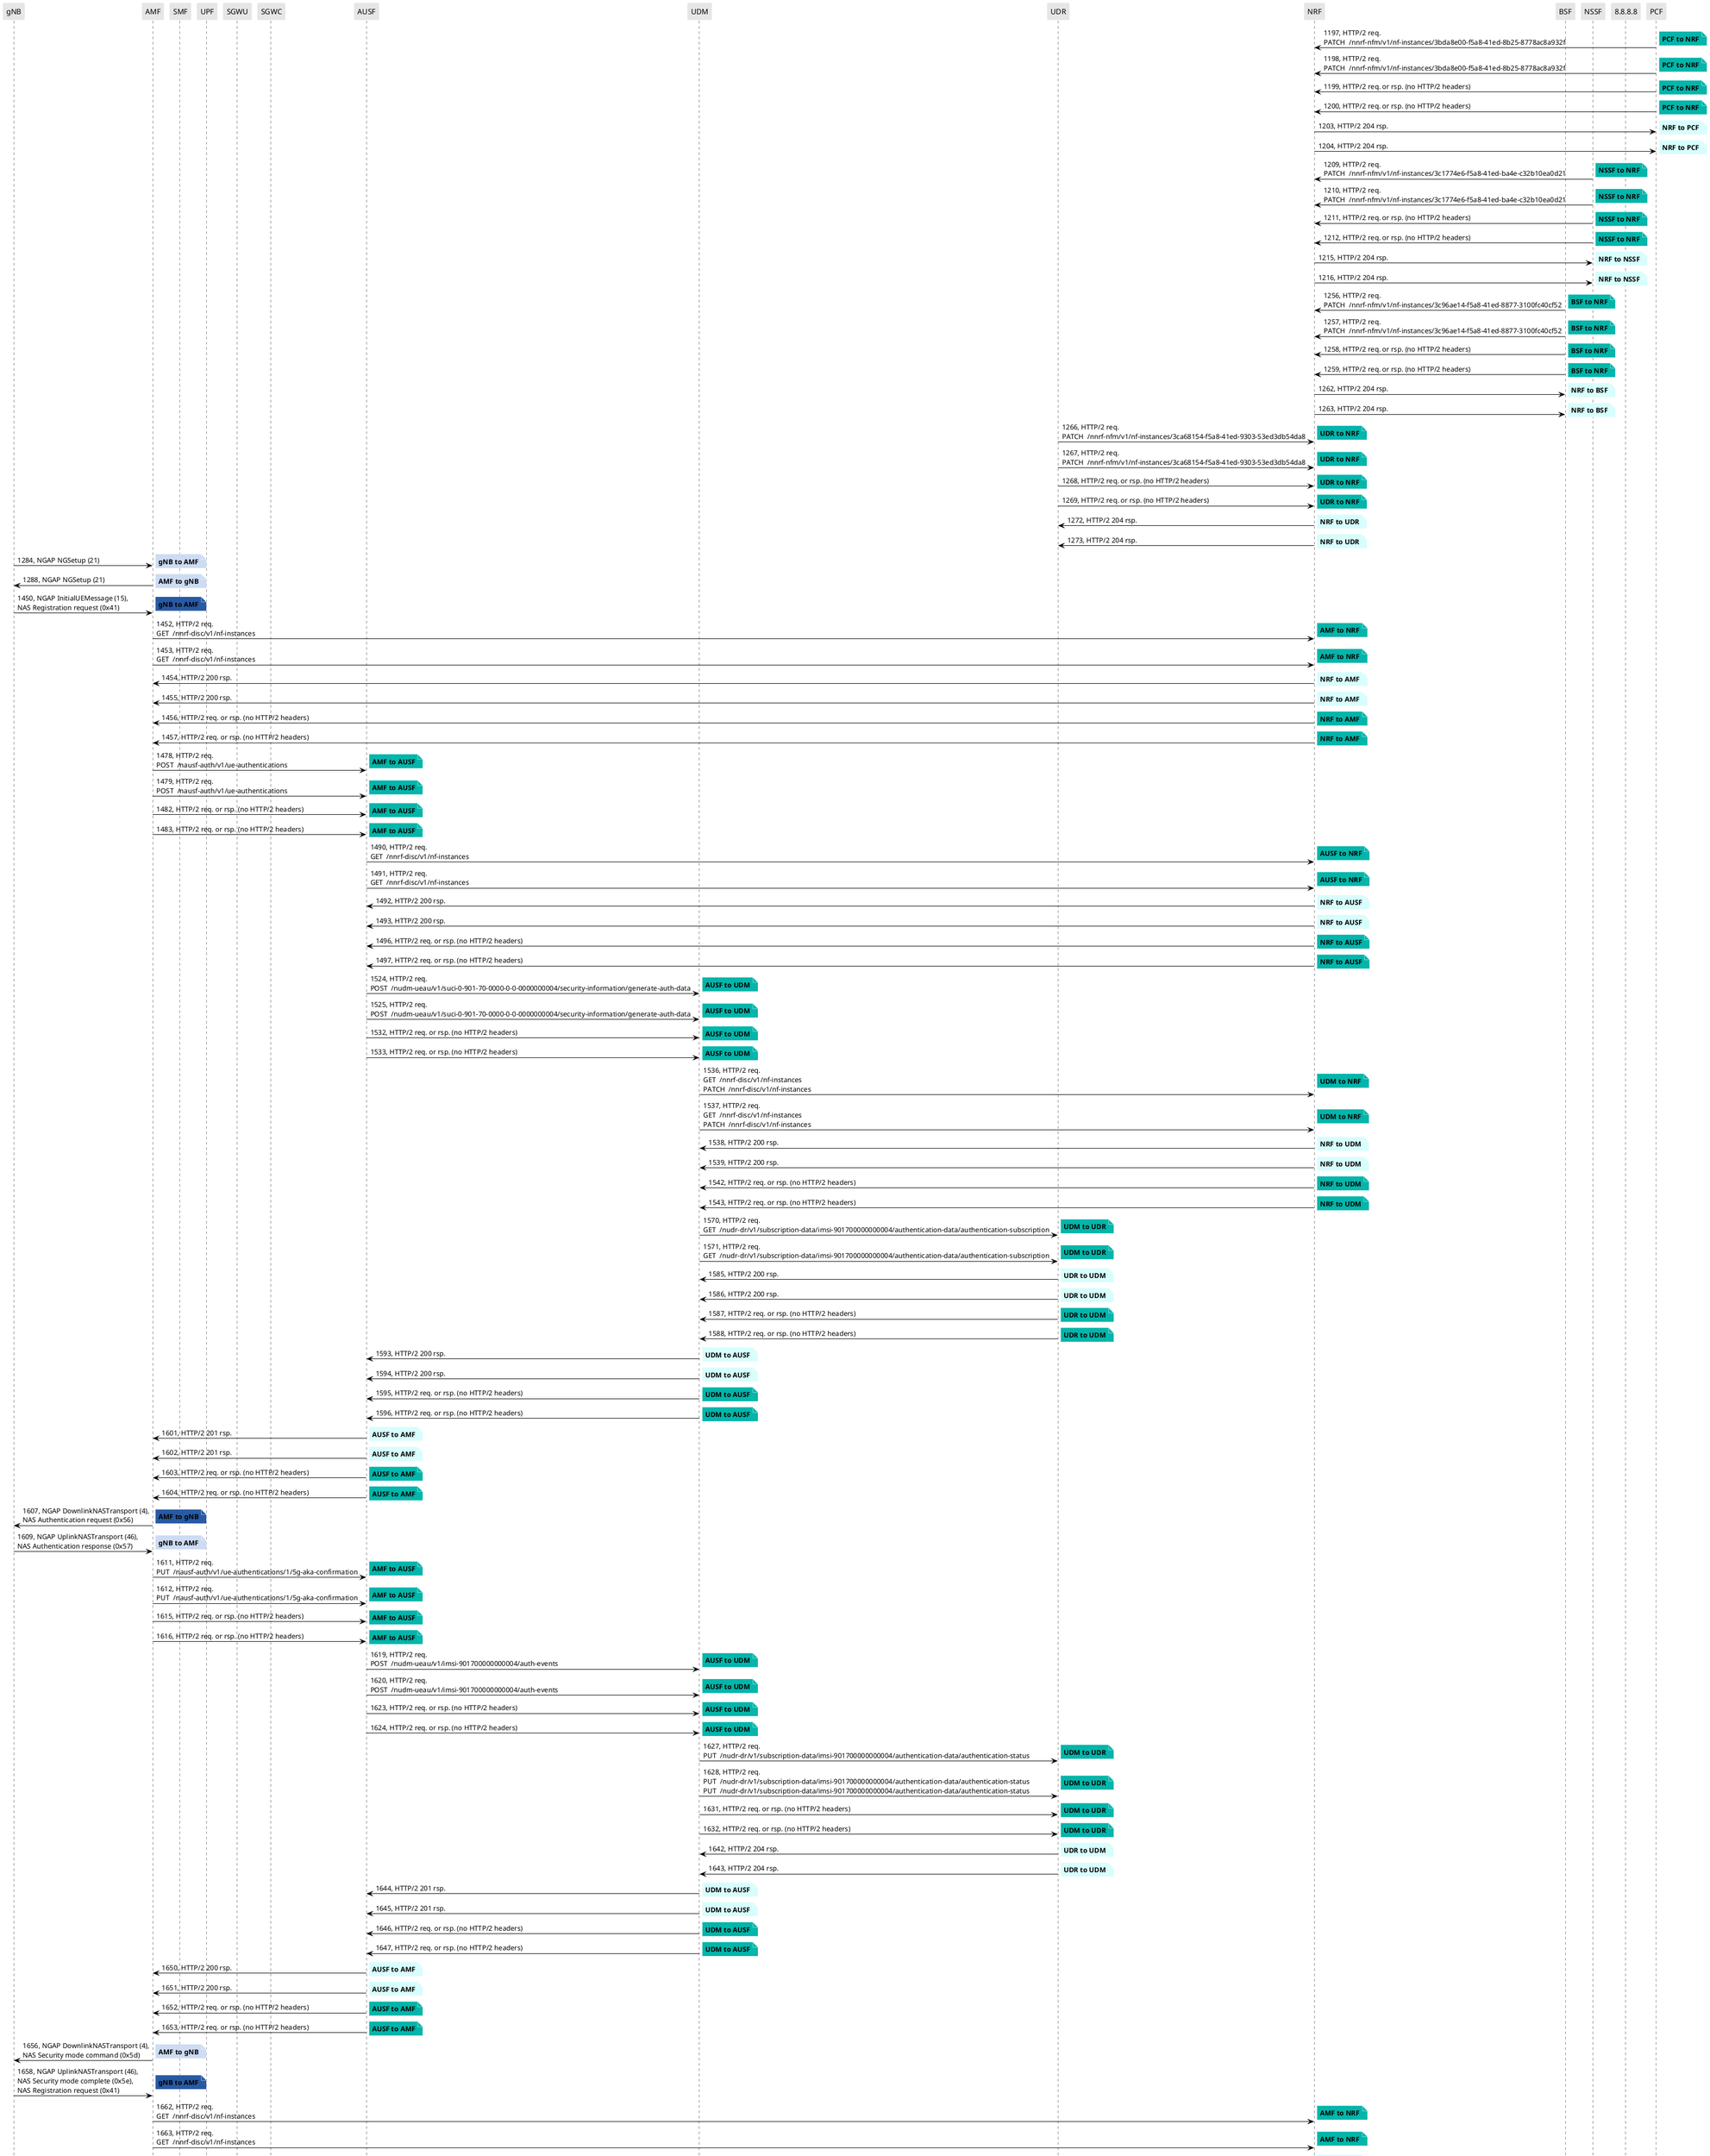 @startuml
skinparam shadowing false
skinparam NoteBorderColor white
skinparam sequence {
    ArrowColor black
    LifeLineBorderColor black
    LifeLineBackgroundColor black
    ParticipantBorderColor white
    ParticipantBackgroundColor #e6e6e6
}
participant "gNB"
participant "AMF"
participant "SMF"
participant "UPF"
participant "SGWU"
participant "SGWC"
participant "AUSF"
participant "UDM"
participant "UDR"
participant "NRF"
participant "BSF"
participant "NSSF"
participant "8.8.8.8"
participant "PCF"

"PCF" -> "NRF": 1197, HTTP/2 req.\nPATCH  /nnrf-nfm/v1/nf-instances/3bda8e00-f5a8-41ed-8b25-8778ac8a932f

note right #03B5AA
**PCF to NRF**
end note

"PCF" -> "NRF": 1198, HTTP/2 req.\nPATCH  /nnrf-nfm/v1/nf-instances/3bda8e00-f5a8-41ed-8b25-8778ac8a932f

note right #03B5AA
**PCF to NRF**
end note

"PCF" -> "NRF": 1199, HTTP/2 req. or rsp. (no HTTP/2 headers)

note right #03B5AA
**PCF to NRF**
end note

"PCF" -> "NRF": 1200, HTTP/2 req. or rsp. (no HTTP/2 headers)

note right #03B5AA
**PCF to NRF**
end note

"NRF" -> "PCF": 1203, HTTP/2 204 rsp.

note right #D7FEFC
**NRF to PCF**
end note

"NRF" -> "PCF": 1204, HTTP/2 204 rsp.

note right #D7FEFC
**NRF to PCF**
end note

"NSSF" -> "NRF": 1209, HTTP/2 req.\nPATCH  /nnrf-nfm/v1/nf-instances/3c1774e6-f5a8-41ed-ba4e-c32b10ea0d21

note right #03B5AA
**NSSF to NRF**
end note

"NSSF" -> "NRF": 1210, HTTP/2 req.\nPATCH  /nnrf-nfm/v1/nf-instances/3c1774e6-f5a8-41ed-ba4e-c32b10ea0d21

note right #03B5AA
**NSSF to NRF**
end note

"NSSF" -> "NRF": 1211, HTTP/2 req. or rsp. (no HTTP/2 headers)

note right #03B5AA
**NSSF to NRF**
end note

"NSSF" -> "NRF": 1212, HTTP/2 req. or rsp. (no HTTP/2 headers)

note right #03B5AA
**NSSF to NRF**
end note

"NRF" -> "NSSF": 1215, HTTP/2 204 rsp.

note right #D7FEFC
**NRF to NSSF**
end note

"NRF" -> "NSSF": 1216, HTTP/2 204 rsp.

note right #D7FEFC
**NRF to NSSF**
end note

"BSF" -> "NRF": 1256, HTTP/2 req.\nPATCH  /nnrf-nfm/v1/nf-instances/3c96ae14-f5a8-41ed-8877-3100fc40cf52

note right #03B5AA
**BSF to NRF**
end note

"BSF" -> "NRF": 1257, HTTP/2 req.\nPATCH  /nnrf-nfm/v1/nf-instances/3c96ae14-f5a8-41ed-8877-3100fc40cf52

note right #03B5AA
**BSF to NRF**
end note

"BSF" -> "NRF": 1258, HTTP/2 req. or rsp. (no HTTP/2 headers)

note right #03B5AA
**BSF to NRF**
end note

"BSF" -> "NRF": 1259, HTTP/2 req. or rsp. (no HTTP/2 headers)

note right #03B5AA
**BSF to NRF**
end note

"NRF" -> "BSF": 1262, HTTP/2 204 rsp.

note right #D7FEFC
**NRF to BSF**
end note

"NRF" -> "BSF": 1263, HTTP/2 204 rsp.

note right #D7FEFC
**NRF to BSF**
end note

"UDR" -> "NRF": 1266, HTTP/2 req.\nPATCH  /nnrf-nfm/v1/nf-instances/3ca68154-f5a8-41ed-9303-53ed3db54da8

note right #03B5AA
**UDR to NRF**
end note

"UDR" -> "NRF": 1267, HTTP/2 req.\nPATCH  /nnrf-nfm/v1/nf-instances/3ca68154-f5a8-41ed-9303-53ed3db54da8

note right #03B5AA
**UDR to NRF**
end note

"UDR" -> "NRF": 1268, HTTP/2 req. or rsp. (no HTTP/2 headers)

note right #03B5AA
**UDR to NRF**
end note

"UDR" -> "NRF": 1269, HTTP/2 req. or rsp. (no HTTP/2 headers)

note right #03B5AA
**UDR to NRF**
end note

"NRF" -> "UDR": 1272, HTTP/2 204 rsp.

note right #D7FEFC
**NRF to UDR**
end note

"NRF" -> "UDR": 1273, HTTP/2 204 rsp.

note right #D7FEFC
**NRF to UDR**
end note

"gNB" -> "AMF": 1284, NGAP NGSetup (21)

note right #CDDCF3
**gNB to AMF**
end note

"AMF" -> "gNB": 1288, NGAP NGSetup (21)

note right #CDDCF3
**AMF to gNB**
end note

"gNB" -> "AMF": 1450, NGAP InitialUEMessage (15),\nNAS Registration request (0x41)

note right #285AA4
**gNB to AMF**
end note

"AMF" -> "NRF": 1452, HTTP/2 req.\nGET  /nnrf-disc/v1/nf-instances

note right #03B5AA
**AMF to NRF**
end note

"AMF" -> "NRF": 1453, HTTP/2 req.\nGET  /nnrf-disc/v1/nf-instances

note right #03B5AA
**AMF to NRF**
end note

"NRF" -> "AMF": 1454, HTTP/2 200 rsp.

note right #D7FEFC
**NRF to AMF**
end note

"NRF" -> "AMF": 1455, HTTP/2 200 rsp.

note right #D7FEFC
**NRF to AMF**
end note

"NRF" -> "AMF": 1456, HTTP/2 req. or rsp. (no HTTP/2 headers)

note right #03B5AA
**NRF to AMF**
end note

"NRF" -> "AMF": 1457, HTTP/2 req. or rsp. (no HTTP/2 headers)

note right #03B5AA
**NRF to AMF**
end note

"AMF" -> "AUSF": 1478, HTTP/2 req.\nPOST  /nausf-auth/v1/ue-authentications

note right #03B5AA
**AMF to AUSF**
end note

"AMF" -> "AUSF": 1479, HTTP/2 req.\nPOST  /nausf-auth/v1/ue-authentications

note right #03B5AA
**AMF to AUSF**
end note

"AMF" -> "AUSF": 1482, HTTP/2 req. or rsp. (no HTTP/2 headers)

note right #03B5AA
**AMF to AUSF**
end note

"AMF" -> "AUSF": 1483, HTTP/2 req. or rsp. (no HTTP/2 headers)

note right #03B5AA
**AMF to AUSF**
end note

"AUSF" -> "NRF": 1490, HTTP/2 req.\nGET  /nnrf-disc/v1/nf-instances

note right #03B5AA
**AUSF to NRF**
end note

"AUSF" -> "NRF": 1491, HTTP/2 req.\nGET  /nnrf-disc/v1/nf-instances

note right #03B5AA
**AUSF to NRF**
end note

"NRF" -> "AUSF": 1492, HTTP/2 200 rsp.

note right #D7FEFC
**NRF to AUSF**
end note

"NRF" -> "AUSF": 1493, HTTP/2 200 rsp.

note right #D7FEFC
**NRF to AUSF**
end note

"NRF" -> "AUSF": 1496, HTTP/2 req. or rsp. (no HTTP/2 headers)

note right #03B5AA
**NRF to AUSF**
end note

"NRF" -> "AUSF": 1497, HTTP/2 req. or rsp. (no HTTP/2 headers)

note right #03B5AA
**NRF to AUSF**
end note

"AUSF" -> "UDM": 1524, HTTP/2 req.\nPOST  /nudm-ueau/v1/suci-0-901-70-0000-0-0-0000000004/security-information/generate-auth-data

note right #03B5AA
**AUSF to UDM**
end note

"AUSF" -> "UDM": 1525, HTTP/2 req.\nPOST  /nudm-ueau/v1/suci-0-901-70-0000-0-0-0000000004/security-information/generate-auth-data

note right #03B5AA
**AUSF to UDM**
end note

"AUSF" -> "UDM": 1532, HTTP/2 req. or rsp. (no HTTP/2 headers)

note right #03B5AA
**AUSF to UDM**
end note

"AUSF" -> "UDM": 1533, HTTP/2 req. or rsp. (no HTTP/2 headers)

note right #03B5AA
**AUSF to UDM**
end note

"UDM" -> "NRF": 1536, HTTP/2 req.\nGET  /nnrf-disc/v1/nf-instances\nPATCH  /nnrf-disc/v1/nf-instances

note right #03B5AA
**UDM to NRF**
end note

"UDM" -> "NRF": 1537, HTTP/2 req.\nGET  /nnrf-disc/v1/nf-instances\nPATCH  /nnrf-disc/v1/nf-instances

note right #03B5AA
**UDM to NRF**
end note

"NRF" -> "UDM": 1538, HTTP/2 200 rsp.

note right #D7FEFC
**NRF to UDM**
end note

"NRF" -> "UDM": 1539, HTTP/2 200 rsp.

note right #D7FEFC
**NRF to UDM**
end note

"NRF" -> "UDM": 1542, HTTP/2 req. or rsp. (no HTTP/2 headers)

note right #03B5AA
**NRF to UDM**
end note

"NRF" -> "UDM": 1543, HTTP/2 req. or rsp. (no HTTP/2 headers)

note right #03B5AA
**NRF to UDM**
end note

"UDM" -> "UDR": 1570, HTTP/2 req.\nGET  /nudr-dr/v1/subscription-data/imsi-901700000000004/authentication-data/authentication-subscription

note right #03B5AA
**UDM to UDR**
end note

"UDM" -> "UDR": 1571, HTTP/2 req.\nGET  /nudr-dr/v1/subscription-data/imsi-901700000000004/authentication-data/authentication-subscription

note right #03B5AA
**UDM to UDR**
end note

"UDR" -> "UDM": 1585, HTTP/2 200 rsp.

note right #D7FEFC
**UDR to UDM**
end note

"UDR" -> "UDM": 1586, HTTP/2 200 rsp.

note right #D7FEFC
**UDR to UDM**
end note

"UDR" -> "UDM": 1587, HTTP/2 req. or rsp. (no HTTP/2 headers)

note right #03B5AA
**UDR to UDM**
end note

"UDR" -> "UDM": 1588, HTTP/2 req. or rsp. (no HTTP/2 headers)

note right #03B5AA
**UDR to UDM**
end note

"UDM" -> "AUSF": 1593, HTTP/2 200 rsp.

note right #D7FEFC
**UDM to AUSF**
end note

"UDM" -> "AUSF": 1594, HTTP/2 200 rsp.

note right #D7FEFC
**UDM to AUSF**
end note

"UDM" -> "AUSF": 1595, HTTP/2 req. or rsp. (no HTTP/2 headers)

note right #03B5AA
**UDM to AUSF**
end note

"UDM" -> "AUSF": 1596, HTTP/2 req. or rsp. (no HTTP/2 headers)

note right #03B5AA
**UDM to AUSF**
end note

"AUSF" -> "AMF": 1601, HTTP/2 201 rsp.

note right #D7FEFC
**AUSF to AMF**
end note

"AUSF" -> "AMF": 1602, HTTP/2 201 rsp.

note right #D7FEFC
**AUSF to AMF**
end note

"AUSF" -> "AMF": 1603, HTTP/2 req. or rsp. (no HTTP/2 headers)

note right #03B5AA
**AUSF to AMF**
end note

"AUSF" -> "AMF": 1604, HTTP/2 req. or rsp. (no HTTP/2 headers)

note right #03B5AA
**AUSF to AMF**
end note

"AMF" -> "gNB": 1607, NGAP DownlinkNASTransport (4),\nNAS Authentication request (0x56)

note right #285AA4
**AMF to gNB**
end note

"gNB" -> "AMF": 1609, NGAP UplinkNASTransport (46),\nNAS Authentication response (0x57)

note right #CDDCF3
**gNB to AMF**
end note

"AMF" -> "AUSF": 1611, HTTP/2 req.\nPUT  /nausf-auth/v1/ue-authentications/1/5g-aka-confirmation

note right #03B5AA
**AMF to AUSF**
end note

"AMF" -> "AUSF": 1612, HTTP/2 req.\nPUT  /nausf-auth/v1/ue-authentications/1/5g-aka-confirmation

note right #03B5AA
**AMF to AUSF**
end note

"AMF" -> "AUSF": 1615, HTTP/2 req. or rsp. (no HTTP/2 headers)

note right #03B5AA
**AMF to AUSF**
end note

"AMF" -> "AUSF": 1616, HTTP/2 req. or rsp. (no HTTP/2 headers)

note right #03B5AA
**AMF to AUSF**
end note

"AUSF" -> "UDM": 1619, HTTP/2 req.\nPOST  /nudm-ueau/v1/imsi-901700000000004/auth-events

note right #03B5AA
**AUSF to UDM**
end note

"AUSF" -> "UDM": 1620, HTTP/2 req.\nPOST  /nudm-ueau/v1/imsi-901700000000004/auth-events

note right #03B5AA
**AUSF to UDM**
end note

"AUSF" -> "UDM": 1623, HTTP/2 req. or rsp. (no HTTP/2 headers)

note right #03B5AA
**AUSF to UDM**
end note

"AUSF" -> "UDM": 1624, HTTP/2 req. or rsp. (no HTTP/2 headers)

note right #03B5AA
**AUSF to UDM**
end note

"UDM" -> "UDR": 1627, HTTP/2 req.\nPUT  /nudr-dr/v1/subscription-data/imsi-901700000000004/authentication-data/authentication-status

note right #03B5AA
**UDM to UDR**
end note

"UDM" -> "UDR": 1628, HTTP/2 req.\nPUT  /nudr-dr/v1/subscription-data/imsi-901700000000004/authentication-data/authentication-status\nPUT  /nudr-dr/v1/subscription-data/imsi-901700000000004/authentication-data/authentication-status

note right #03B5AA
**UDM to UDR**
end note

"UDM" -> "UDR": 1631, HTTP/2 req. or rsp. (no HTTP/2 headers)

note right #03B5AA
**UDM to UDR**
end note

"UDM" -> "UDR": 1632, HTTP/2 req. or rsp. (no HTTP/2 headers)

note right #03B5AA
**UDM to UDR**
end note

"UDR" -> "UDM": 1642, HTTP/2 204 rsp.

note right #D7FEFC
**UDR to UDM**
end note

"UDR" -> "UDM": 1643, HTTP/2 204 rsp.

note right #D7FEFC
**UDR to UDM**
end note

"UDM" -> "AUSF": 1644, HTTP/2 201 rsp.

note right #D7FEFC
**UDM to AUSF**
end note

"UDM" -> "AUSF": 1645, HTTP/2 201 rsp.

note right #D7FEFC
**UDM to AUSF**
end note

"UDM" -> "AUSF": 1646, HTTP/2 req. or rsp. (no HTTP/2 headers)

note right #03B5AA
**UDM to AUSF**
end note

"UDM" -> "AUSF": 1647, HTTP/2 req. or rsp. (no HTTP/2 headers)

note right #03B5AA
**UDM to AUSF**
end note

"AUSF" -> "AMF": 1650, HTTP/2 200 rsp.

note right #D7FEFC
**AUSF to AMF**
end note

"AUSF" -> "AMF": 1651, HTTP/2 200 rsp.

note right #D7FEFC
**AUSF to AMF**
end note

"AUSF" -> "AMF": 1652, HTTP/2 req. or rsp. (no HTTP/2 headers)

note right #03B5AA
**AUSF to AMF**
end note

"AUSF" -> "AMF": 1653, HTTP/2 req. or rsp. (no HTTP/2 headers)

note right #03B5AA
**AUSF to AMF**
end note

"AMF" -> "gNB": 1656, NGAP DownlinkNASTransport (4),\nNAS Security mode command (0x5d)

note right #CDDCF3
**AMF to gNB**
end note

"gNB" -> "AMF": 1658, NGAP UplinkNASTransport (46),\nNAS Security mode complete (0x5e),\nNAS Registration request (0x41)

note right #285AA4
**gNB to AMF**
end note

"AMF" -> "NRF": 1662, HTTP/2 req.\nGET  /nnrf-disc/v1/nf-instances

note right #03B5AA
**AMF to NRF**
end note

"AMF" -> "NRF": 1663, HTTP/2 req.\nGET  /nnrf-disc/v1/nf-instances

note right #03B5AA
**AMF to NRF**
end note

"NRF" -> "AMF": 1664, HTTP/2 200 rsp.

note right #D7FEFC
**NRF to AMF**
end note

"NRF" -> "AMF": 1665, HTTP/2 200 rsp.

note right #D7FEFC
**NRF to AMF**
end note

"NRF" -> "AMF": 1666, HTTP/2 req. or rsp. (no HTTP/2 headers)

note right #03B5AA
**NRF to AMF**
end note

"NRF" -> "AMF": 1667, HTTP/2 req. or rsp. (no HTTP/2 headers)

note right #03B5AA
**NRF to AMF**
end note

"AMF" -> "UDM": 1688, HTTP/2 req.\nPUT  /nudm-uecm/v1/imsi-901700000000004/registrations/amf-3gpp-access

note right #03B5AA
**AMF to UDM**
end note

@enduml
